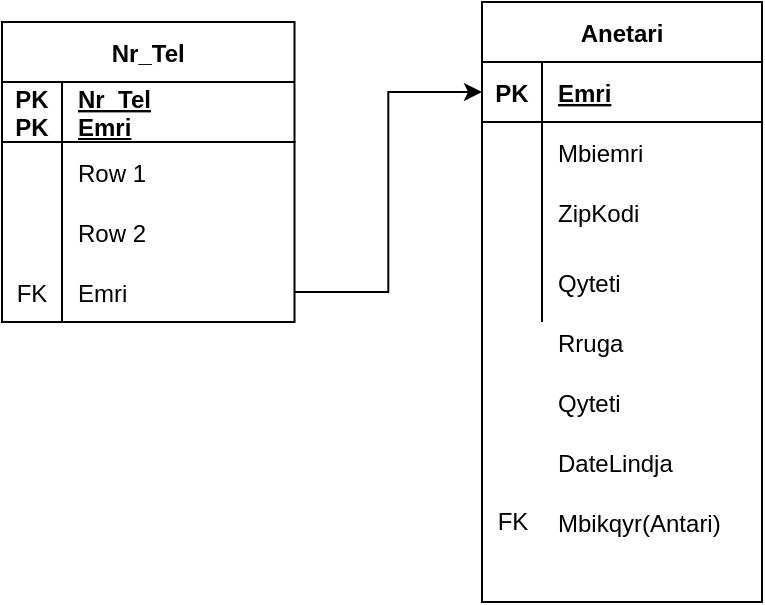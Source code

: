 <mxfile version="13.10.5" type="device"><diagram id="0EHcpoY4CnvRo4TdLdqJ" name="Page-1"><mxGraphModel dx="1182" dy="764" grid="1" gridSize="10" guides="1" tooltips="1" connect="1" arrows="1" fold="1" page="1" pageScale="1" pageWidth="850" pageHeight="1100" math="0" shadow="0"><root><mxCell id="0"/><mxCell id="1" parent="0"/><mxCell id="3_bL1q2QsvHucNn_9hiv-1" value="Anetari" style="shape=table;startSize=30;container=1;collapsible=1;childLayout=tableLayout;fixedRows=1;rowLines=0;fontStyle=1;align=center;resizeLast=1;" vertex="1" parent="1"><mxGeometry x="300" y="200" width="140" height="300" as="geometry"/></mxCell><mxCell id="3_bL1q2QsvHucNn_9hiv-2" value="" style="shape=partialRectangle;collapsible=0;dropTarget=0;pointerEvents=0;fillColor=none;top=0;left=0;bottom=1;right=0;points=[[0,0.5],[1,0.5]];portConstraint=eastwest;" vertex="1" parent="3_bL1q2QsvHucNn_9hiv-1"><mxGeometry y="30" width="140" height="30" as="geometry"/></mxCell><mxCell id="3_bL1q2QsvHucNn_9hiv-3" value="PK" style="shape=partialRectangle;connectable=0;fillColor=none;top=0;left=0;bottom=0;right=0;fontStyle=1;overflow=hidden;" vertex="1" parent="3_bL1q2QsvHucNn_9hiv-2"><mxGeometry width="30" height="30" as="geometry"/></mxCell><mxCell id="3_bL1q2QsvHucNn_9hiv-4" value="Emri" style="shape=partialRectangle;connectable=0;fillColor=none;top=0;left=0;bottom=0;right=0;align=left;spacingLeft=6;fontStyle=5;overflow=hidden;" vertex="1" parent="3_bL1q2QsvHucNn_9hiv-2"><mxGeometry x="30" width="110" height="30" as="geometry"/></mxCell><mxCell id="3_bL1q2QsvHucNn_9hiv-5" value="" style="shape=partialRectangle;collapsible=0;dropTarget=0;pointerEvents=0;fillColor=none;top=0;left=0;bottom=0;right=0;points=[[0,0.5],[1,0.5]];portConstraint=eastwest;" vertex="1" parent="3_bL1q2QsvHucNn_9hiv-1"><mxGeometry y="60" width="140" height="30" as="geometry"/></mxCell><mxCell id="3_bL1q2QsvHucNn_9hiv-6" value="" style="shape=partialRectangle;connectable=0;fillColor=none;top=0;left=0;bottom=0;right=0;editable=1;overflow=hidden;" vertex="1" parent="3_bL1q2QsvHucNn_9hiv-5"><mxGeometry width="30" height="30" as="geometry"/></mxCell><mxCell id="3_bL1q2QsvHucNn_9hiv-7" value="Mbiemri" style="shape=partialRectangle;connectable=0;fillColor=none;top=0;left=0;bottom=0;right=0;align=left;spacingLeft=6;overflow=hidden;" vertex="1" parent="3_bL1q2QsvHucNn_9hiv-5"><mxGeometry x="30" width="110" height="30" as="geometry"/></mxCell><mxCell id="3_bL1q2QsvHucNn_9hiv-8" value="" style="shape=partialRectangle;collapsible=0;dropTarget=0;pointerEvents=0;fillColor=none;top=0;left=0;bottom=0;right=0;points=[[0,0.5],[1,0.5]];portConstraint=eastwest;" vertex="1" parent="3_bL1q2QsvHucNn_9hiv-1"><mxGeometry y="90" width="140" height="30" as="geometry"/></mxCell><mxCell id="3_bL1q2QsvHucNn_9hiv-9" value="" style="shape=partialRectangle;connectable=0;fillColor=none;top=0;left=0;bottom=0;right=0;editable=1;overflow=hidden;" vertex="1" parent="3_bL1q2QsvHucNn_9hiv-8"><mxGeometry width="30" height="30" as="geometry"/></mxCell><mxCell id="3_bL1q2QsvHucNn_9hiv-10" value="ZipKodi" style="shape=partialRectangle;connectable=0;fillColor=none;top=0;left=0;bottom=0;right=0;align=left;spacingLeft=6;overflow=hidden;" vertex="1" parent="3_bL1q2QsvHucNn_9hiv-8"><mxGeometry x="30" width="110" height="30" as="geometry"/></mxCell><mxCell id="3_bL1q2QsvHucNn_9hiv-11" value="" style="shape=partialRectangle;collapsible=0;dropTarget=0;pointerEvents=0;fillColor=none;top=0;left=0;bottom=0;right=0;points=[[0,0.5],[1,0.5]];portConstraint=eastwest;" vertex="1" parent="3_bL1q2QsvHucNn_9hiv-1"><mxGeometry y="120" width="140" height="40" as="geometry"/></mxCell><mxCell id="3_bL1q2QsvHucNn_9hiv-12" value="" style="shape=partialRectangle;connectable=0;fillColor=none;top=0;left=0;bottom=0;right=0;editable=1;overflow=hidden;" vertex="1" parent="3_bL1q2QsvHucNn_9hiv-11"><mxGeometry width="30" height="40" as="geometry"/></mxCell><mxCell id="3_bL1q2QsvHucNn_9hiv-13" value="Qyteti" style="shape=partialRectangle;connectable=0;fillColor=none;top=0;left=0;bottom=0;right=0;align=left;spacingLeft=6;overflow=hidden;" vertex="1" parent="3_bL1q2QsvHucNn_9hiv-11"><mxGeometry x="30" width="110" height="40" as="geometry"/></mxCell><mxCell id="3_bL1q2QsvHucNn_9hiv-15" value="Rruga" style="shape=partialRectangle;connectable=0;fillColor=none;top=0;left=0;bottom=0;right=0;align=left;spacingLeft=6;overflow=hidden;" vertex="1" parent="1"><mxGeometry x="330" y="350" width="110" height="40" as="geometry"/></mxCell><mxCell id="3_bL1q2QsvHucNn_9hiv-16" value="Qyteti" style="shape=partialRectangle;connectable=0;fillColor=none;top=0;left=0;bottom=0;right=0;align=left;spacingLeft=6;overflow=hidden;" vertex="1" parent="1"><mxGeometry x="330" y="380" width="110" height="40" as="geometry"/></mxCell><mxCell id="3_bL1q2QsvHucNn_9hiv-17" value="DateLindja" style="shape=partialRectangle;connectable=0;fillColor=none;top=0;left=0;bottom=0;right=0;align=left;spacingLeft=6;overflow=hidden;" vertex="1" parent="1"><mxGeometry x="330" y="410" width="110" height="40" as="geometry"/></mxCell><mxCell id="3_bL1q2QsvHucNn_9hiv-49" value="Nr_Tel" style="shape=table;startSize=30;container=1;collapsible=1;childLayout=tableLayout;fixedRows=1;rowLines=0;fontStyle=1;align=center;resizeLast=1;" vertex="1" parent="1"><mxGeometry x="60" y="210" width="146.25" height="150" as="geometry"/></mxCell><mxCell id="3_bL1q2QsvHucNn_9hiv-50" value="" style="shape=partialRectangle;collapsible=0;dropTarget=0;pointerEvents=0;fillColor=none;top=0;left=0;bottom=1;right=0;points=[[0,0.5],[1,0.5]];portConstraint=eastwest;" vertex="1" parent="3_bL1q2QsvHucNn_9hiv-49"><mxGeometry y="30" width="146.25" height="30" as="geometry"/></mxCell><mxCell id="3_bL1q2QsvHucNn_9hiv-51" value="PK&#10;PK" style="shape=partialRectangle;connectable=0;fillColor=none;top=0;left=0;bottom=0;right=0;fontStyle=1;overflow=hidden;" vertex="1" parent="3_bL1q2QsvHucNn_9hiv-50"><mxGeometry width="30" height="30" as="geometry"/></mxCell><mxCell id="3_bL1q2QsvHucNn_9hiv-52" value="Nr_Tel&#10;Emri" style="shape=partialRectangle;connectable=0;fillColor=none;top=0;left=0;bottom=0;right=0;align=left;spacingLeft=6;fontStyle=5;overflow=hidden;" vertex="1" parent="3_bL1q2QsvHucNn_9hiv-50"><mxGeometry x="30" width="116.25" height="30" as="geometry"/></mxCell><mxCell id="3_bL1q2QsvHucNn_9hiv-53" value="" style="shape=partialRectangle;collapsible=0;dropTarget=0;pointerEvents=0;fillColor=none;top=0;left=0;bottom=0;right=0;points=[[0,0.5],[1,0.5]];portConstraint=eastwest;" vertex="1" parent="3_bL1q2QsvHucNn_9hiv-49"><mxGeometry y="60" width="146.25" height="30" as="geometry"/></mxCell><mxCell id="3_bL1q2QsvHucNn_9hiv-54" value="" style="shape=partialRectangle;connectable=0;fillColor=none;top=0;left=0;bottom=0;right=0;editable=1;overflow=hidden;" vertex="1" parent="3_bL1q2QsvHucNn_9hiv-53"><mxGeometry width="30" height="30" as="geometry"/></mxCell><mxCell id="3_bL1q2QsvHucNn_9hiv-55" value="Row 1" style="shape=partialRectangle;connectable=0;fillColor=none;top=0;left=0;bottom=0;right=0;align=left;spacingLeft=6;overflow=hidden;" vertex="1" parent="3_bL1q2QsvHucNn_9hiv-53"><mxGeometry x="30" width="116.25" height="30" as="geometry"/></mxCell><mxCell id="3_bL1q2QsvHucNn_9hiv-56" value="" style="shape=partialRectangle;collapsible=0;dropTarget=0;pointerEvents=0;fillColor=none;top=0;left=0;bottom=0;right=0;points=[[0,0.5],[1,0.5]];portConstraint=eastwest;" vertex="1" parent="3_bL1q2QsvHucNn_9hiv-49"><mxGeometry y="90" width="146.25" height="30" as="geometry"/></mxCell><mxCell id="3_bL1q2QsvHucNn_9hiv-57" value="" style="shape=partialRectangle;connectable=0;fillColor=none;top=0;left=0;bottom=0;right=0;editable=1;overflow=hidden;" vertex="1" parent="3_bL1q2QsvHucNn_9hiv-56"><mxGeometry width="30" height="30" as="geometry"/></mxCell><mxCell id="3_bL1q2QsvHucNn_9hiv-58" value="Row 2" style="shape=partialRectangle;connectable=0;fillColor=none;top=0;left=0;bottom=0;right=0;align=left;spacingLeft=6;overflow=hidden;" vertex="1" parent="3_bL1q2QsvHucNn_9hiv-56"><mxGeometry x="30" width="116.25" height="30" as="geometry"/></mxCell><mxCell id="3_bL1q2QsvHucNn_9hiv-59" value="" style="shape=partialRectangle;collapsible=0;dropTarget=0;pointerEvents=0;fillColor=none;top=0;left=0;bottom=0;right=0;points=[[0,0.5],[1,0.5]];portConstraint=eastwest;" vertex="1" parent="3_bL1q2QsvHucNn_9hiv-49"><mxGeometry y="120" width="146.25" height="30" as="geometry"/></mxCell><mxCell id="3_bL1q2QsvHucNn_9hiv-60" value="FK" style="shape=partialRectangle;connectable=0;fillColor=none;top=0;left=0;bottom=0;right=0;editable=1;overflow=hidden;" vertex="1" parent="3_bL1q2QsvHucNn_9hiv-59"><mxGeometry width="30" height="30" as="geometry"/></mxCell><mxCell id="3_bL1q2QsvHucNn_9hiv-61" value="Emri" style="shape=partialRectangle;connectable=0;fillColor=none;top=0;left=0;bottom=0;right=0;align=left;spacingLeft=6;overflow=hidden;" vertex="1" parent="3_bL1q2QsvHucNn_9hiv-59"><mxGeometry x="30" width="116.25" height="30" as="geometry"/></mxCell><mxCell id="3_bL1q2QsvHucNn_9hiv-62" style="edgeStyle=orthogonalEdgeStyle;rounded=0;orthogonalLoop=1;jettySize=auto;html=1;entryX=0;entryY=0.5;entryDx=0;entryDy=0;" edge="1" parent="1" source="3_bL1q2QsvHucNn_9hiv-59" target="3_bL1q2QsvHucNn_9hiv-2"><mxGeometry relative="1" as="geometry"/></mxCell><mxCell id="3_bL1q2QsvHucNn_9hiv-63" value="Mbikqyr(Antari)" style="shape=partialRectangle;connectable=0;fillColor=none;top=0;left=0;bottom=0;right=0;align=left;spacingLeft=6;overflow=hidden;" vertex="1" parent="1"><mxGeometry x="330" y="440" width="110" height="40" as="geometry"/></mxCell><mxCell id="3_bL1q2QsvHucNn_9hiv-65" value="FK" style="text;html=1;align=center;verticalAlign=middle;resizable=0;points=[];autosize=1;" vertex="1" parent="1"><mxGeometry x="300" y="450" width="30" height="20" as="geometry"/></mxCell></root></mxGraphModel></diagram></mxfile>